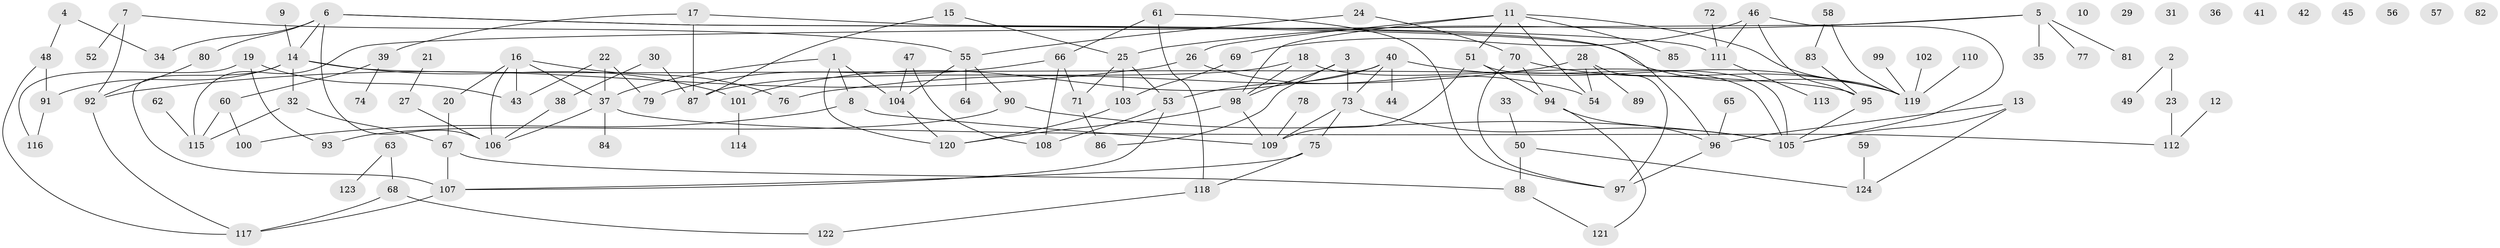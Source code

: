 // coarse degree distribution, {0: 0.20408163265306123, 4: 0.04081632653061224, 2: 0.061224489795918366, 1: 0.32653061224489793, 3: 0.061224489795918366, 6: 0.04081632653061224, 5: 0.14285714285714285, 9: 0.02040816326530612, 7: 0.04081632653061224, 8: 0.04081632653061224, 11: 0.02040816326530612}
// Generated by graph-tools (version 1.1) at 2025/44/03/04/25 21:44:06]
// undirected, 124 vertices, 164 edges
graph export_dot {
graph [start="1"]
  node [color=gray90,style=filled];
  1;
  2;
  3;
  4;
  5;
  6;
  7;
  8;
  9;
  10;
  11;
  12;
  13;
  14;
  15;
  16;
  17;
  18;
  19;
  20;
  21;
  22;
  23;
  24;
  25;
  26;
  27;
  28;
  29;
  30;
  31;
  32;
  33;
  34;
  35;
  36;
  37;
  38;
  39;
  40;
  41;
  42;
  43;
  44;
  45;
  46;
  47;
  48;
  49;
  50;
  51;
  52;
  53;
  54;
  55;
  56;
  57;
  58;
  59;
  60;
  61;
  62;
  63;
  64;
  65;
  66;
  67;
  68;
  69;
  70;
  71;
  72;
  73;
  74;
  75;
  76;
  77;
  78;
  79;
  80;
  81;
  82;
  83;
  84;
  85;
  86;
  87;
  88;
  89;
  90;
  91;
  92;
  93;
  94;
  95;
  96;
  97;
  98;
  99;
  100;
  101;
  102;
  103;
  104;
  105;
  106;
  107;
  108;
  109;
  110;
  111;
  112;
  113;
  114;
  115;
  116;
  117;
  118;
  119;
  120;
  121;
  122;
  123;
  124;
  1 -- 8;
  1 -- 37;
  1 -- 104;
  1 -- 120;
  2 -- 23;
  2 -- 49;
  3 -- 73;
  3 -- 86;
  3 -- 98;
  4 -- 34;
  4 -- 48;
  5 -- 25;
  5 -- 35;
  5 -- 77;
  5 -- 81;
  5 -- 115;
  6 -- 14;
  6 -- 34;
  6 -- 80;
  6 -- 106;
  6 -- 111;
  6 -- 119;
  7 -- 52;
  7 -- 55;
  7 -- 92;
  8 -- 100;
  8 -- 109;
  9 -- 14;
  11 -- 26;
  11 -- 51;
  11 -- 54;
  11 -- 85;
  11 -- 98;
  11 -- 119;
  12 -- 112;
  13 -- 96;
  13 -- 105;
  13 -- 124;
  14 -- 32;
  14 -- 91;
  14 -- 95;
  14 -- 101;
  14 -- 107;
  15 -- 25;
  15 -- 87;
  16 -- 20;
  16 -- 37;
  16 -- 43;
  16 -- 76;
  16 -- 106;
  17 -- 39;
  17 -- 87;
  17 -- 96;
  18 -- 87;
  18 -- 98;
  18 -- 105;
  19 -- 43;
  19 -- 93;
  19 -- 116;
  20 -- 67;
  21 -- 27;
  22 -- 37;
  22 -- 43;
  22 -- 79;
  23 -- 112;
  24 -- 55;
  24 -- 70;
  25 -- 53;
  25 -- 71;
  25 -- 103;
  26 -- 54;
  26 -- 92;
  27 -- 106;
  28 -- 54;
  28 -- 76;
  28 -- 89;
  28 -- 97;
  30 -- 38;
  30 -- 87;
  32 -- 67;
  32 -- 115;
  33 -- 50;
  37 -- 84;
  37 -- 106;
  37 -- 112;
  38 -- 106;
  39 -- 60;
  39 -- 74;
  40 -- 44;
  40 -- 53;
  40 -- 73;
  40 -- 101;
  40 -- 119;
  46 -- 69;
  46 -- 95;
  46 -- 105;
  46 -- 111;
  47 -- 104;
  47 -- 108;
  48 -- 91;
  48 -- 117;
  50 -- 88;
  50 -- 124;
  51 -- 94;
  51 -- 105;
  51 -- 109;
  53 -- 107;
  53 -- 108;
  55 -- 64;
  55 -- 90;
  55 -- 104;
  58 -- 83;
  58 -- 119;
  59 -- 124;
  60 -- 100;
  60 -- 115;
  61 -- 66;
  61 -- 97;
  61 -- 118;
  62 -- 115;
  63 -- 68;
  63 -- 123;
  65 -- 96;
  66 -- 71;
  66 -- 79;
  66 -- 108;
  67 -- 88;
  67 -- 107;
  68 -- 117;
  68 -- 122;
  69 -- 103;
  70 -- 94;
  70 -- 97;
  70 -- 119;
  71 -- 86;
  72 -- 111;
  73 -- 75;
  73 -- 105;
  73 -- 109;
  75 -- 107;
  75 -- 118;
  78 -- 109;
  80 -- 92;
  83 -- 95;
  88 -- 121;
  90 -- 93;
  90 -- 105;
  91 -- 116;
  92 -- 117;
  94 -- 96;
  94 -- 121;
  95 -- 105;
  96 -- 97;
  98 -- 109;
  98 -- 120;
  99 -- 119;
  101 -- 114;
  102 -- 119;
  103 -- 120;
  104 -- 120;
  107 -- 117;
  110 -- 119;
  111 -- 113;
  118 -- 122;
}
